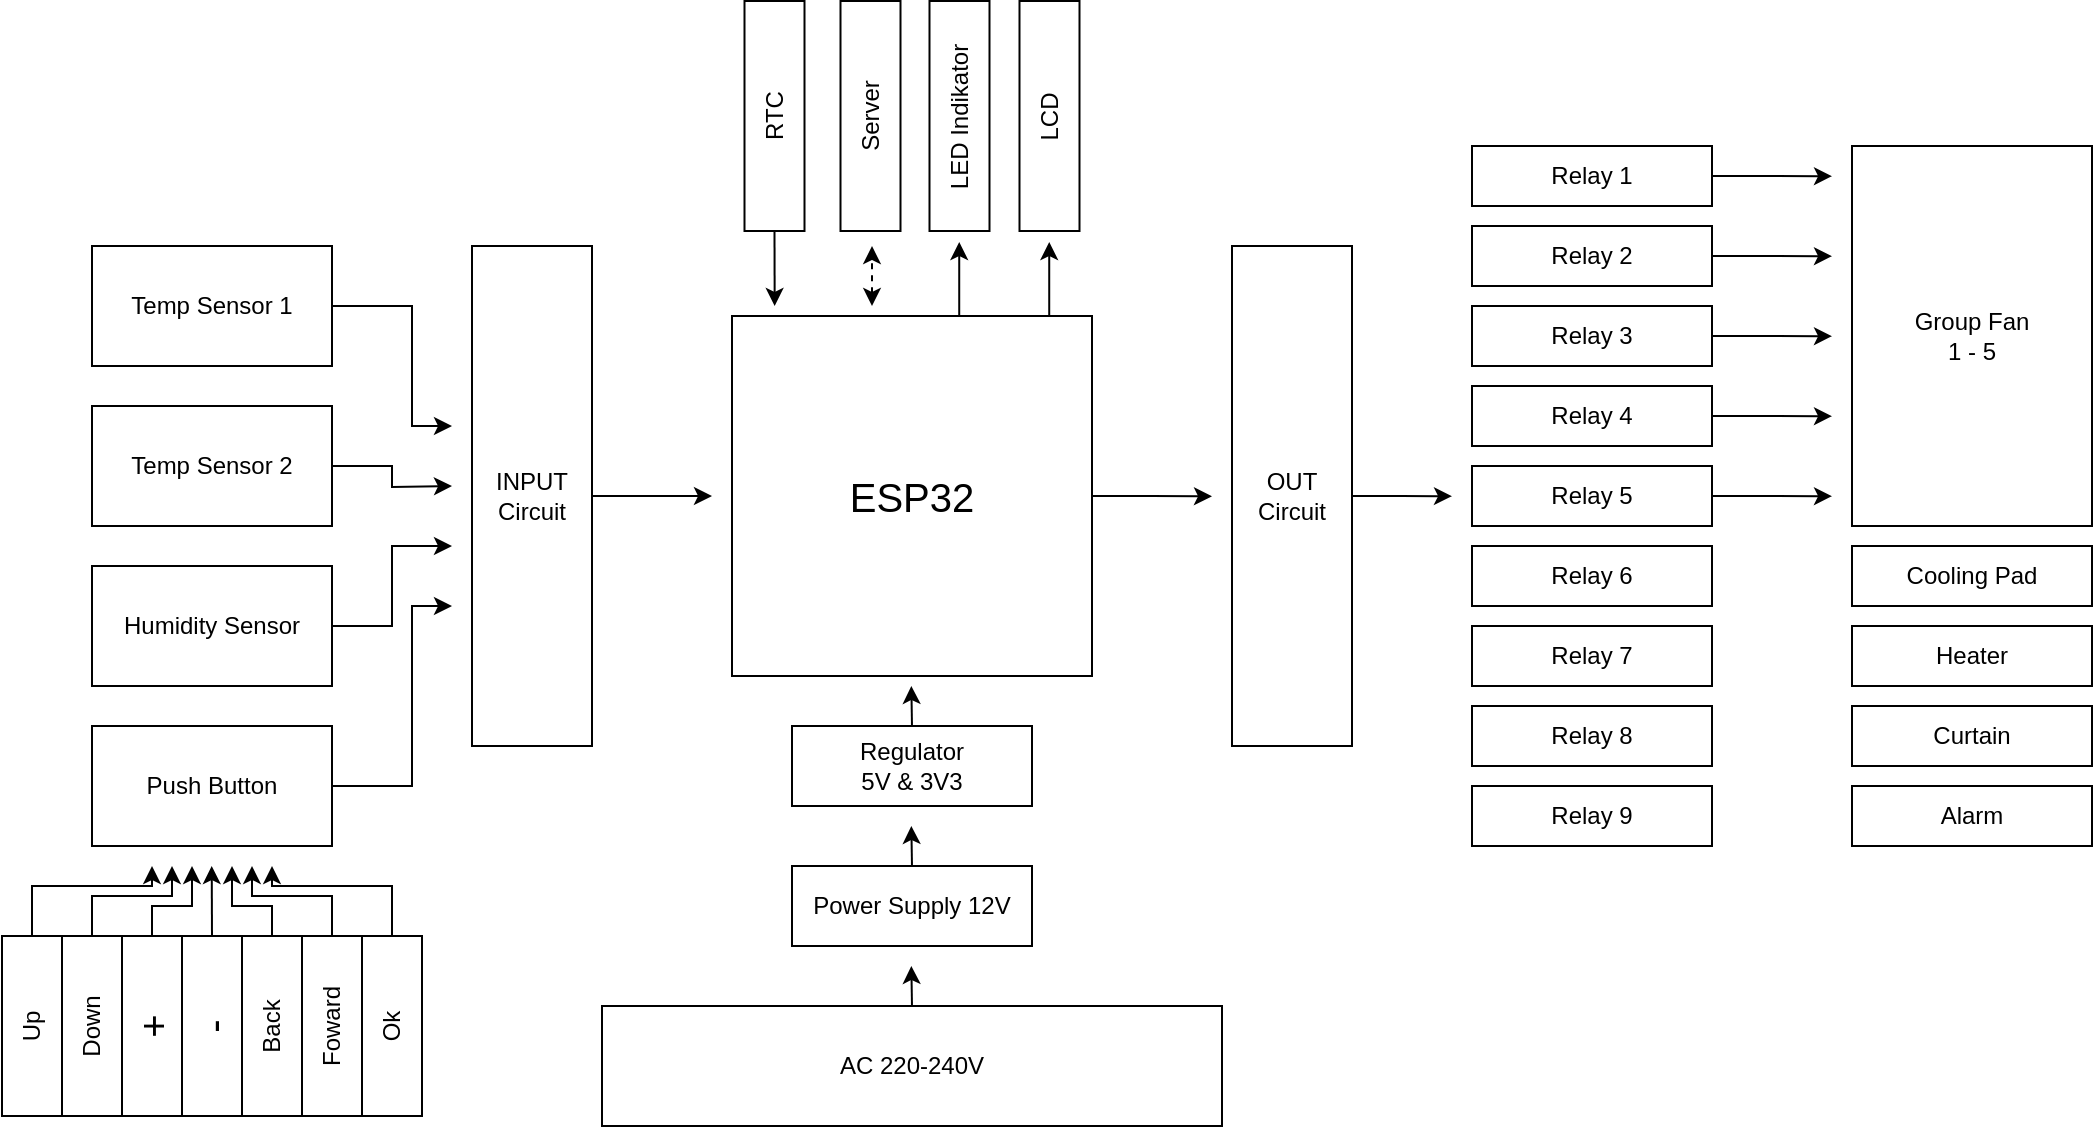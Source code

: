 <mxfile version="14.1.1" type="github">
  <diagram id="56Go-gq-7w3DxhV44uWK" name="Page-1">
    <mxGraphModel dx="1770" dy="832" grid="1" gridSize="10" guides="1" tooltips="1" connect="1" arrows="1" fold="1" page="1" pageScale="1" pageWidth="850" pageHeight="1100" math="0" shadow="0">
      <root>
        <mxCell id="0" />
        <mxCell id="1" parent="0" />
        <mxCell id="k7p3xYgrQuZx1QTl7_Ga-54" style="edgeStyle=orthogonalEdgeStyle;rounded=0;orthogonalLoop=1;jettySize=auto;html=1;exitX=1;exitY=0.5;exitDx=0;exitDy=0;" edge="1" parent="1" source="k7p3xYgrQuZx1QTl7_Ga-2">
          <mxGeometry relative="1" as="geometry">
            <mxPoint x="590" y="285.167" as="targetPoint" />
          </mxGeometry>
        </mxCell>
        <mxCell id="k7p3xYgrQuZx1QTl7_Ga-2" value="&lt;font style=&quot;font-size: 20px&quot;&gt;ESP32&lt;/font&gt;" style="whiteSpace=wrap;html=1;aspect=fixed;" vertex="1" parent="1">
          <mxGeometry x="350" y="195" width="180" height="180" as="geometry" />
        </mxCell>
        <mxCell id="k7p3xYgrQuZx1QTl7_Ga-68" style="edgeStyle=orthogonalEdgeStyle;rounded=0;orthogonalLoop=1;jettySize=auto;html=1;exitX=1;exitY=0.5;exitDx=0;exitDy=0;" edge="1" parent="1" source="k7p3xYgrQuZx1QTl7_Ga-3">
          <mxGeometry relative="1" as="geometry">
            <mxPoint x="710" y="285.103" as="targetPoint" />
          </mxGeometry>
        </mxCell>
        <mxCell id="k7p3xYgrQuZx1QTl7_Ga-3" value="&lt;div&gt;OUT&lt;/div&gt;Circuit" style="rounded=0;whiteSpace=wrap;html=1;" vertex="1" parent="1">
          <mxGeometry x="600" y="160" width="60" height="250" as="geometry" />
        </mxCell>
        <mxCell id="k7p3xYgrQuZx1QTl7_Ga-53" style="edgeStyle=orthogonalEdgeStyle;rounded=0;orthogonalLoop=1;jettySize=auto;html=1;exitX=1;exitY=0.5;exitDx=0;exitDy=0;" edge="1" parent="1" source="k7p3xYgrQuZx1QTl7_Ga-5">
          <mxGeometry relative="1" as="geometry">
            <mxPoint x="340" y="285" as="targetPoint" />
          </mxGeometry>
        </mxCell>
        <mxCell id="k7p3xYgrQuZx1QTl7_Ga-5" value="&lt;div&gt;INPUT&lt;br&gt;&lt;/div&gt;Circuit" style="rounded=0;whiteSpace=wrap;html=1;" vertex="1" parent="1">
          <mxGeometry x="220" y="160" width="60" height="250" as="geometry" />
        </mxCell>
        <mxCell id="k7p3xYgrQuZx1QTl7_Ga-42" style="edgeStyle=orthogonalEdgeStyle;rounded=0;orthogonalLoop=1;jettySize=auto;html=1;exitX=1;exitY=0.5;exitDx=0;exitDy=0;" edge="1" parent="1" source="k7p3xYgrQuZx1QTl7_Ga-6">
          <mxGeometry relative="1" as="geometry">
            <mxPoint x="210" y="250" as="targetPoint" />
            <Array as="points">
              <mxPoint x="190" y="190" />
              <mxPoint x="190" y="250" />
            </Array>
          </mxGeometry>
        </mxCell>
        <mxCell id="k7p3xYgrQuZx1QTl7_Ga-6" value="Temp Sensor 1" style="rounded=0;whiteSpace=wrap;html=1;" vertex="1" parent="1">
          <mxGeometry x="30" y="160" width="120" height="60" as="geometry" />
        </mxCell>
        <mxCell id="k7p3xYgrQuZx1QTl7_Ga-43" style="edgeStyle=orthogonalEdgeStyle;rounded=0;orthogonalLoop=1;jettySize=auto;html=1;exitX=1;exitY=0.5;exitDx=0;exitDy=0;" edge="1" parent="1" source="k7p3xYgrQuZx1QTl7_Ga-7">
          <mxGeometry relative="1" as="geometry">
            <mxPoint x="210" y="280" as="targetPoint" />
          </mxGeometry>
        </mxCell>
        <mxCell id="k7p3xYgrQuZx1QTl7_Ga-7" value="Temp Sensor 2" style="rounded=0;whiteSpace=wrap;html=1;" vertex="1" parent="1">
          <mxGeometry x="30" y="240" width="120" height="60" as="geometry" />
        </mxCell>
        <mxCell id="k7p3xYgrQuZx1QTl7_Ga-44" style="edgeStyle=orthogonalEdgeStyle;rounded=0;orthogonalLoop=1;jettySize=auto;html=1;exitX=1;exitY=0.5;exitDx=0;exitDy=0;" edge="1" parent="1" source="k7p3xYgrQuZx1QTl7_Ga-8">
          <mxGeometry relative="1" as="geometry">
            <mxPoint x="210" y="310" as="targetPoint" />
            <Array as="points">
              <mxPoint x="180" y="350" />
              <mxPoint x="180" y="310" />
              <mxPoint x="210" y="310" />
            </Array>
          </mxGeometry>
        </mxCell>
        <mxCell id="k7p3xYgrQuZx1QTl7_Ga-8" value="Humidity Sensor" style="rounded=0;whiteSpace=wrap;html=1;" vertex="1" parent="1">
          <mxGeometry x="30" y="320" width="120" height="60" as="geometry" />
        </mxCell>
        <mxCell id="k7p3xYgrQuZx1QTl7_Ga-45" style="edgeStyle=orthogonalEdgeStyle;rounded=0;orthogonalLoop=1;jettySize=auto;html=1;exitX=1;exitY=0.5;exitDx=0;exitDy=0;" edge="1" parent="1" source="k7p3xYgrQuZx1QTl7_Ga-9">
          <mxGeometry relative="1" as="geometry">
            <mxPoint x="210" y="340" as="targetPoint" />
            <Array as="points">
              <mxPoint x="190" y="430" />
              <mxPoint x="190" y="340" />
              <mxPoint x="210" y="340" />
            </Array>
          </mxGeometry>
        </mxCell>
        <mxCell id="k7p3xYgrQuZx1QTl7_Ga-9" value="Push Button" style="rounded=0;whiteSpace=wrap;html=1;" vertex="1" parent="1">
          <mxGeometry x="30" y="400" width="120" height="60" as="geometry" />
        </mxCell>
        <mxCell id="k7p3xYgrQuZx1QTl7_Ga-52" style="edgeStyle=orthogonalEdgeStyle;rounded=0;orthogonalLoop=1;jettySize=auto;html=1;exitX=1;exitY=0.5;exitDx=0;exitDy=0;" edge="1" parent="1" source="k7p3xYgrQuZx1QTl7_Ga-10">
          <mxGeometry relative="1" as="geometry">
            <mxPoint x="60" y="470" as="targetPoint" />
            <Array as="points">
              <mxPoint y="480" />
              <mxPoint x="60" y="480" />
            </Array>
          </mxGeometry>
        </mxCell>
        <mxCell id="k7p3xYgrQuZx1QTl7_Ga-10" value="Up" style="rounded=0;whiteSpace=wrap;html=1;rotation=-90;" vertex="1" parent="1">
          <mxGeometry x="-45" y="535" width="90" height="30" as="geometry" />
        </mxCell>
        <mxCell id="k7p3xYgrQuZx1QTl7_Ga-50" style="edgeStyle=orthogonalEdgeStyle;rounded=0;orthogonalLoop=1;jettySize=auto;html=1;exitX=1;exitY=0.5;exitDx=0;exitDy=0;" edge="1" parent="1" source="k7p3xYgrQuZx1QTl7_Ga-11">
          <mxGeometry relative="1" as="geometry">
            <mxPoint x="70" y="470" as="targetPoint" />
            <Array as="points">
              <mxPoint x="30" y="485" />
              <mxPoint x="70" y="485" />
            </Array>
          </mxGeometry>
        </mxCell>
        <mxCell id="k7p3xYgrQuZx1QTl7_Ga-11" value="Down" style="rounded=0;whiteSpace=wrap;html=1;rotation=-90;" vertex="1" parent="1">
          <mxGeometry x="-15" y="535" width="90" height="30" as="geometry" />
        </mxCell>
        <mxCell id="k7p3xYgrQuZx1QTl7_Ga-47" style="edgeStyle=orthogonalEdgeStyle;rounded=0;orthogonalLoop=1;jettySize=auto;html=1;exitX=1;exitY=0.5;exitDx=0;exitDy=0;" edge="1" parent="1" source="k7p3xYgrQuZx1QTl7_Ga-12">
          <mxGeometry relative="1" as="geometry">
            <mxPoint x="80" y="470" as="targetPoint" />
            <Array as="points">
              <mxPoint x="60" y="490" />
              <mxPoint x="80" y="490" />
            </Array>
          </mxGeometry>
        </mxCell>
        <mxCell id="k7p3xYgrQuZx1QTl7_Ga-12" value="&lt;font style=&quot;font-size: 20px&quot;&gt;+&lt;/font&gt;" style="rounded=0;whiteSpace=wrap;html=1;rotation=-90;" vertex="1" parent="1">
          <mxGeometry x="15" y="535" width="90" height="30" as="geometry" />
        </mxCell>
        <mxCell id="k7p3xYgrQuZx1QTl7_Ga-46" style="edgeStyle=orthogonalEdgeStyle;rounded=0;orthogonalLoop=1;jettySize=auto;html=1;exitX=1;exitY=0.5;exitDx=0;exitDy=0;" edge="1" parent="1" source="k7p3xYgrQuZx1QTl7_Ga-14">
          <mxGeometry relative="1" as="geometry">
            <mxPoint x="89.857" y="470" as="targetPoint" />
          </mxGeometry>
        </mxCell>
        <mxCell id="k7p3xYgrQuZx1QTl7_Ga-14" value="&lt;font style=&quot;font-size: 20px&quot;&gt;-&lt;/font&gt;" style="rounded=0;whiteSpace=wrap;html=1;rotation=-90;" vertex="1" parent="1">
          <mxGeometry x="45" y="535" width="90" height="30" as="geometry" />
        </mxCell>
        <mxCell id="k7p3xYgrQuZx1QTl7_Ga-48" style="edgeStyle=orthogonalEdgeStyle;rounded=0;orthogonalLoop=1;jettySize=auto;html=1;exitX=1;exitY=0.5;exitDx=0;exitDy=0;" edge="1" parent="1" source="k7p3xYgrQuZx1QTl7_Ga-15">
          <mxGeometry relative="1" as="geometry">
            <mxPoint x="100" y="470" as="targetPoint" />
            <Array as="points">
              <mxPoint x="120" y="490" />
              <mxPoint x="100" y="490" />
            </Array>
          </mxGeometry>
        </mxCell>
        <mxCell id="k7p3xYgrQuZx1QTl7_Ga-15" value="Back" style="rounded=0;whiteSpace=wrap;html=1;rotation=-90;" vertex="1" parent="1">
          <mxGeometry x="75" y="535" width="90" height="30" as="geometry" />
        </mxCell>
        <mxCell id="k7p3xYgrQuZx1QTl7_Ga-49" style="edgeStyle=orthogonalEdgeStyle;rounded=0;orthogonalLoop=1;jettySize=auto;html=1;exitX=1;exitY=0.5;exitDx=0;exitDy=0;" edge="1" parent="1" source="k7p3xYgrQuZx1QTl7_Ga-16">
          <mxGeometry relative="1" as="geometry">
            <mxPoint x="110" y="470" as="targetPoint" />
            <Array as="points">
              <mxPoint x="150" y="485" />
              <mxPoint x="110" y="485" />
            </Array>
          </mxGeometry>
        </mxCell>
        <mxCell id="k7p3xYgrQuZx1QTl7_Ga-16" value="Foward" style="rounded=0;whiteSpace=wrap;html=1;rotation=-90;" vertex="1" parent="1">
          <mxGeometry x="105" y="535" width="90" height="30" as="geometry" />
        </mxCell>
        <mxCell id="k7p3xYgrQuZx1QTl7_Ga-57" style="edgeStyle=orthogonalEdgeStyle;rounded=0;orthogonalLoop=1;jettySize=auto;html=1;exitX=0.5;exitY=0;exitDx=0;exitDy=0;" edge="1" parent="1" source="k7p3xYgrQuZx1QTl7_Ga-17">
          <mxGeometry relative="1" as="geometry">
            <mxPoint x="439.667" y="520" as="targetPoint" />
          </mxGeometry>
        </mxCell>
        <mxCell id="k7p3xYgrQuZx1QTl7_Ga-17" value="AC 220-240V" style="rounded=0;whiteSpace=wrap;html=1;" vertex="1" parent="1">
          <mxGeometry x="285" y="540" width="310" height="60" as="geometry" />
        </mxCell>
        <mxCell id="k7p3xYgrQuZx1QTl7_Ga-55" style="edgeStyle=orthogonalEdgeStyle;rounded=0;orthogonalLoop=1;jettySize=auto;html=1;exitX=0.5;exitY=0;exitDx=0;exitDy=0;" edge="1" parent="1" source="k7p3xYgrQuZx1QTl7_Ga-18">
          <mxGeometry relative="1" as="geometry">
            <mxPoint x="439.667" y="380" as="targetPoint" />
          </mxGeometry>
        </mxCell>
        <mxCell id="k7p3xYgrQuZx1QTl7_Ga-18" value="&lt;div&gt;Regulator&lt;/div&gt;&lt;div&gt;5V &amp;amp; 3V3&lt;br&gt;&lt;/div&gt;" style="rounded=0;whiteSpace=wrap;html=1;" vertex="1" parent="1">
          <mxGeometry x="380" y="400" width="120" height="40" as="geometry" />
        </mxCell>
        <mxCell id="k7p3xYgrQuZx1QTl7_Ga-56" style="edgeStyle=orthogonalEdgeStyle;rounded=0;orthogonalLoop=1;jettySize=auto;html=1;exitX=0.5;exitY=0;exitDx=0;exitDy=0;" edge="1" parent="1" source="k7p3xYgrQuZx1QTl7_Ga-19">
          <mxGeometry relative="1" as="geometry">
            <mxPoint x="439.667" y="450" as="targetPoint" />
          </mxGeometry>
        </mxCell>
        <mxCell id="k7p3xYgrQuZx1QTl7_Ga-19" value="Power Supply 12V" style="rounded=0;whiteSpace=wrap;html=1;" vertex="1" parent="1">
          <mxGeometry x="380" y="470" width="120" height="40" as="geometry" />
        </mxCell>
        <mxCell id="k7p3xYgrQuZx1QTl7_Ga-69" style="edgeStyle=orthogonalEdgeStyle;rounded=0;orthogonalLoop=1;jettySize=auto;html=1;exitX=1;exitY=0.5;exitDx=0;exitDy=0;" edge="1" parent="1" source="k7p3xYgrQuZx1QTl7_Ga-20">
          <mxGeometry relative="1" as="geometry">
            <mxPoint x="900" y="125.103" as="targetPoint" />
          </mxGeometry>
        </mxCell>
        <mxCell id="k7p3xYgrQuZx1QTl7_Ga-20" value="Relay 1" style="rounded=0;whiteSpace=wrap;html=1;" vertex="1" parent="1">
          <mxGeometry x="720" y="110" width="120" height="30" as="geometry" />
        </mxCell>
        <mxCell id="k7p3xYgrQuZx1QTl7_Ga-70" style="edgeStyle=orthogonalEdgeStyle;rounded=0;orthogonalLoop=1;jettySize=auto;html=1;exitX=1;exitY=0.5;exitDx=0;exitDy=0;" edge="1" parent="1" source="k7p3xYgrQuZx1QTl7_Ga-21">
          <mxGeometry relative="1" as="geometry">
            <mxPoint x="900" y="165.103" as="targetPoint" />
          </mxGeometry>
        </mxCell>
        <mxCell id="k7p3xYgrQuZx1QTl7_Ga-21" value="Relay 2" style="rounded=0;whiteSpace=wrap;html=1;" vertex="1" parent="1">
          <mxGeometry x="720" y="150" width="120" height="30" as="geometry" />
        </mxCell>
        <mxCell id="k7p3xYgrQuZx1QTl7_Ga-71" style="edgeStyle=orthogonalEdgeStyle;rounded=0;orthogonalLoop=1;jettySize=auto;html=1;exitX=1;exitY=0.5;exitDx=0;exitDy=0;" edge="1" parent="1" source="k7p3xYgrQuZx1QTl7_Ga-22">
          <mxGeometry relative="1" as="geometry">
            <mxPoint x="900" y="205.103" as="targetPoint" />
          </mxGeometry>
        </mxCell>
        <mxCell id="k7p3xYgrQuZx1QTl7_Ga-22" value="Relay 3" style="rounded=0;whiteSpace=wrap;html=1;" vertex="1" parent="1">
          <mxGeometry x="720" y="190" width="120" height="30" as="geometry" />
        </mxCell>
        <mxCell id="k7p3xYgrQuZx1QTl7_Ga-72" style="edgeStyle=orthogonalEdgeStyle;rounded=0;orthogonalLoop=1;jettySize=auto;html=1;exitX=1;exitY=0.5;exitDx=0;exitDy=0;" edge="1" parent="1" source="k7p3xYgrQuZx1QTl7_Ga-23">
          <mxGeometry relative="1" as="geometry">
            <mxPoint x="900" y="245.103" as="targetPoint" />
          </mxGeometry>
        </mxCell>
        <mxCell id="k7p3xYgrQuZx1QTl7_Ga-23" value="Relay 4" style="rounded=0;whiteSpace=wrap;html=1;" vertex="1" parent="1">
          <mxGeometry x="720" y="230" width="120" height="30" as="geometry" />
        </mxCell>
        <mxCell id="k7p3xYgrQuZx1QTl7_Ga-73" style="edgeStyle=orthogonalEdgeStyle;rounded=0;orthogonalLoop=1;jettySize=auto;html=1;exitX=1;exitY=0.5;exitDx=0;exitDy=0;" edge="1" parent="1" source="k7p3xYgrQuZx1QTl7_Ga-24">
          <mxGeometry relative="1" as="geometry">
            <mxPoint x="900" y="285.103" as="targetPoint" />
          </mxGeometry>
        </mxCell>
        <mxCell id="k7p3xYgrQuZx1QTl7_Ga-24" value="Relay 5" style="rounded=0;whiteSpace=wrap;html=1;" vertex="1" parent="1">
          <mxGeometry x="720" y="270" width="120" height="30" as="geometry" />
        </mxCell>
        <mxCell id="k7p3xYgrQuZx1QTl7_Ga-25" value="Relay 6" style="rounded=0;whiteSpace=wrap;html=1;" vertex="1" parent="1">
          <mxGeometry x="720" y="310" width="120" height="30" as="geometry" />
        </mxCell>
        <mxCell id="k7p3xYgrQuZx1QTl7_Ga-26" value="Relay 7" style="rounded=0;whiteSpace=wrap;html=1;" vertex="1" parent="1">
          <mxGeometry x="720" y="350" width="120" height="30" as="geometry" />
        </mxCell>
        <mxCell id="k7p3xYgrQuZx1QTl7_Ga-27" value="Relay 8" style="rounded=0;whiteSpace=wrap;html=1;" vertex="1" parent="1">
          <mxGeometry x="720" y="390" width="120" height="30" as="geometry" />
        </mxCell>
        <mxCell id="k7p3xYgrQuZx1QTl7_Ga-28" value="Relay 9" style="rounded=0;whiteSpace=wrap;html=1;" vertex="1" parent="1">
          <mxGeometry x="720" y="430" width="120" height="30" as="geometry" />
        </mxCell>
        <mxCell id="k7p3xYgrQuZx1QTl7_Ga-30" value="&lt;div&gt;Group Fan&lt;/div&gt;1 - 5" style="rounded=0;whiteSpace=wrap;html=1;" vertex="1" parent="1">
          <mxGeometry x="910" y="110" width="120" height="190" as="geometry" />
        </mxCell>
        <mxCell id="k7p3xYgrQuZx1QTl7_Ga-31" value="Cooling Pad" style="rounded=0;whiteSpace=wrap;html=1;" vertex="1" parent="1">
          <mxGeometry x="910" y="310" width="120" height="30" as="geometry" />
        </mxCell>
        <mxCell id="k7p3xYgrQuZx1QTl7_Ga-32" value="Heater" style="rounded=0;whiteSpace=wrap;html=1;" vertex="1" parent="1">
          <mxGeometry x="910" y="350" width="120" height="30" as="geometry" />
        </mxCell>
        <mxCell id="k7p3xYgrQuZx1QTl7_Ga-33" value="Curtain" style="rounded=0;whiteSpace=wrap;html=1;" vertex="1" parent="1">
          <mxGeometry x="910" y="390" width="120" height="30" as="geometry" />
        </mxCell>
        <mxCell id="k7p3xYgrQuZx1QTl7_Ga-34" value="Alarm" style="rounded=0;whiteSpace=wrap;html=1;" vertex="1" parent="1">
          <mxGeometry x="910" y="430" width="120" height="30" as="geometry" />
        </mxCell>
        <mxCell id="k7p3xYgrQuZx1QTl7_Ga-51" style="edgeStyle=orthogonalEdgeStyle;rounded=0;orthogonalLoop=1;jettySize=auto;html=1;exitX=1;exitY=0.5;exitDx=0;exitDy=0;" edge="1" parent="1" source="k7p3xYgrQuZx1QTl7_Ga-35">
          <mxGeometry relative="1" as="geometry">
            <mxPoint x="120" y="470" as="targetPoint" />
            <Array as="points">
              <mxPoint x="180" y="480" />
              <mxPoint x="120" y="480" />
            </Array>
          </mxGeometry>
        </mxCell>
        <mxCell id="k7p3xYgrQuZx1QTl7_Ga-35" value="Ok" style="rounded=0;whiteSpace=wrap;html=1;rotation=-90;" vertex="1" parent="1">
          <mxGeometry x="135" y="535" width="90" height="30" as="geometry" />
        </mxCell>
        <mxCell id="k7p3xYgrQuZx1QTl7_Ga-37" value="LCD" style="rounded=0;whiteSpace=wrap;html=1;rotation=-90;" vertex="1" parent="1">
          <mxGeometry x="451.25" y="80" width="115" height="30" as="geometry" />
        </mxCell>
        <mxCell id="k7p3xYgrQuZx1QTl7_Ga-38" value="LED Indikator" style="rounded=0;whiteSpace=wrap;html=1;rotation=-90;" vertex="1" parent="1">
          <mxGeometry x="406.25" y="80" width="115" height="30" as="geometry" />
        </mxCell>
        <mxCell id="k7p3xYgrQuZx1QTl7_Ga-39" value="Server" style="rounded=0;whiteSpace=wrap;html=1;rotation=-90;" vertex="1" parent="1">
          <mxGeometry x="361.75" y="80" width="115" height="30" as="geometry" />
        </mxCell>
        <mxCell id="k7p3xYgrQuZx1QTl7_Ga-67" style="edgeStyle=orthogonalEdgeStyle;rounded=0;orthogonalLoop=1;jettySize=auto;html=1;exitX=0;exitY=0.5;exitDx=0;exitDy=0;" edge="1" parent="1" source="k7p3xYgrQuZx1QTl7_Ga-40">
          <mxGeometry relative="1" as="geometry">
            <mxPoint x="371.333" y="190" as="targetPoint" />
          </mxGeometry>
        </mxCell>
        <mxCell id="k7p3xYgrQuZx1QTl7_Ga-40" value="RTC" style="rounded=0;whiteSpace=wrap;html=1;rotation=-90;" vertex="1" parent="1">
          <mxGeometry x="313.75" y="80" width="115" height="30" as="geometry" />
        </mxCell>
        <mxCell id="k7p3xYgrQuZx1QTl7_Ga-63" value="" style="endArrow=classic;startArrow=classic;html=1;dashed=1;" edge="1" parent="1">
          <mxGeometry width="50" height="50" relative="1" as="geometry">
            <mxPoint x="420" y="190" as="sourcePoint" />
            <mxPoint x="420" y="160" as="targetPoint" />
          </mxGeometry>
        </mxCell>
        <mxCell id="k7p3xYgrQuZx1QTl7_Ga-64" value="" style="endArrow=classic;html=1;" edge="1" parent="1">
          <mxGeometry width="50" height="50" relative="1" as="geometry">
            <mxPoint x="463.61" y="195" as="sourcePoint" />
            <mxPoint x="463.61" y="158" as="targetPoint" />
          </mxGeometry>
        </mxCell>
        <mxCell id="k7p3xYgrQuZx1QTl7_Ga-66" value="" style="endArrow=classic;html=1;" edge="1" parent="1">
          <mxGeometry width="50" height="50" relative="1" as="geometry">
            <mxPoint x="508.61" y="195" as="sourcePoint" />
            <mxPoint x="508.61" y="158" as="targetPoint" />
          </mxGeometry>
        </mxCell>
      </root>
    </mxGraphModel>
  </diagram>
</mxfile>

